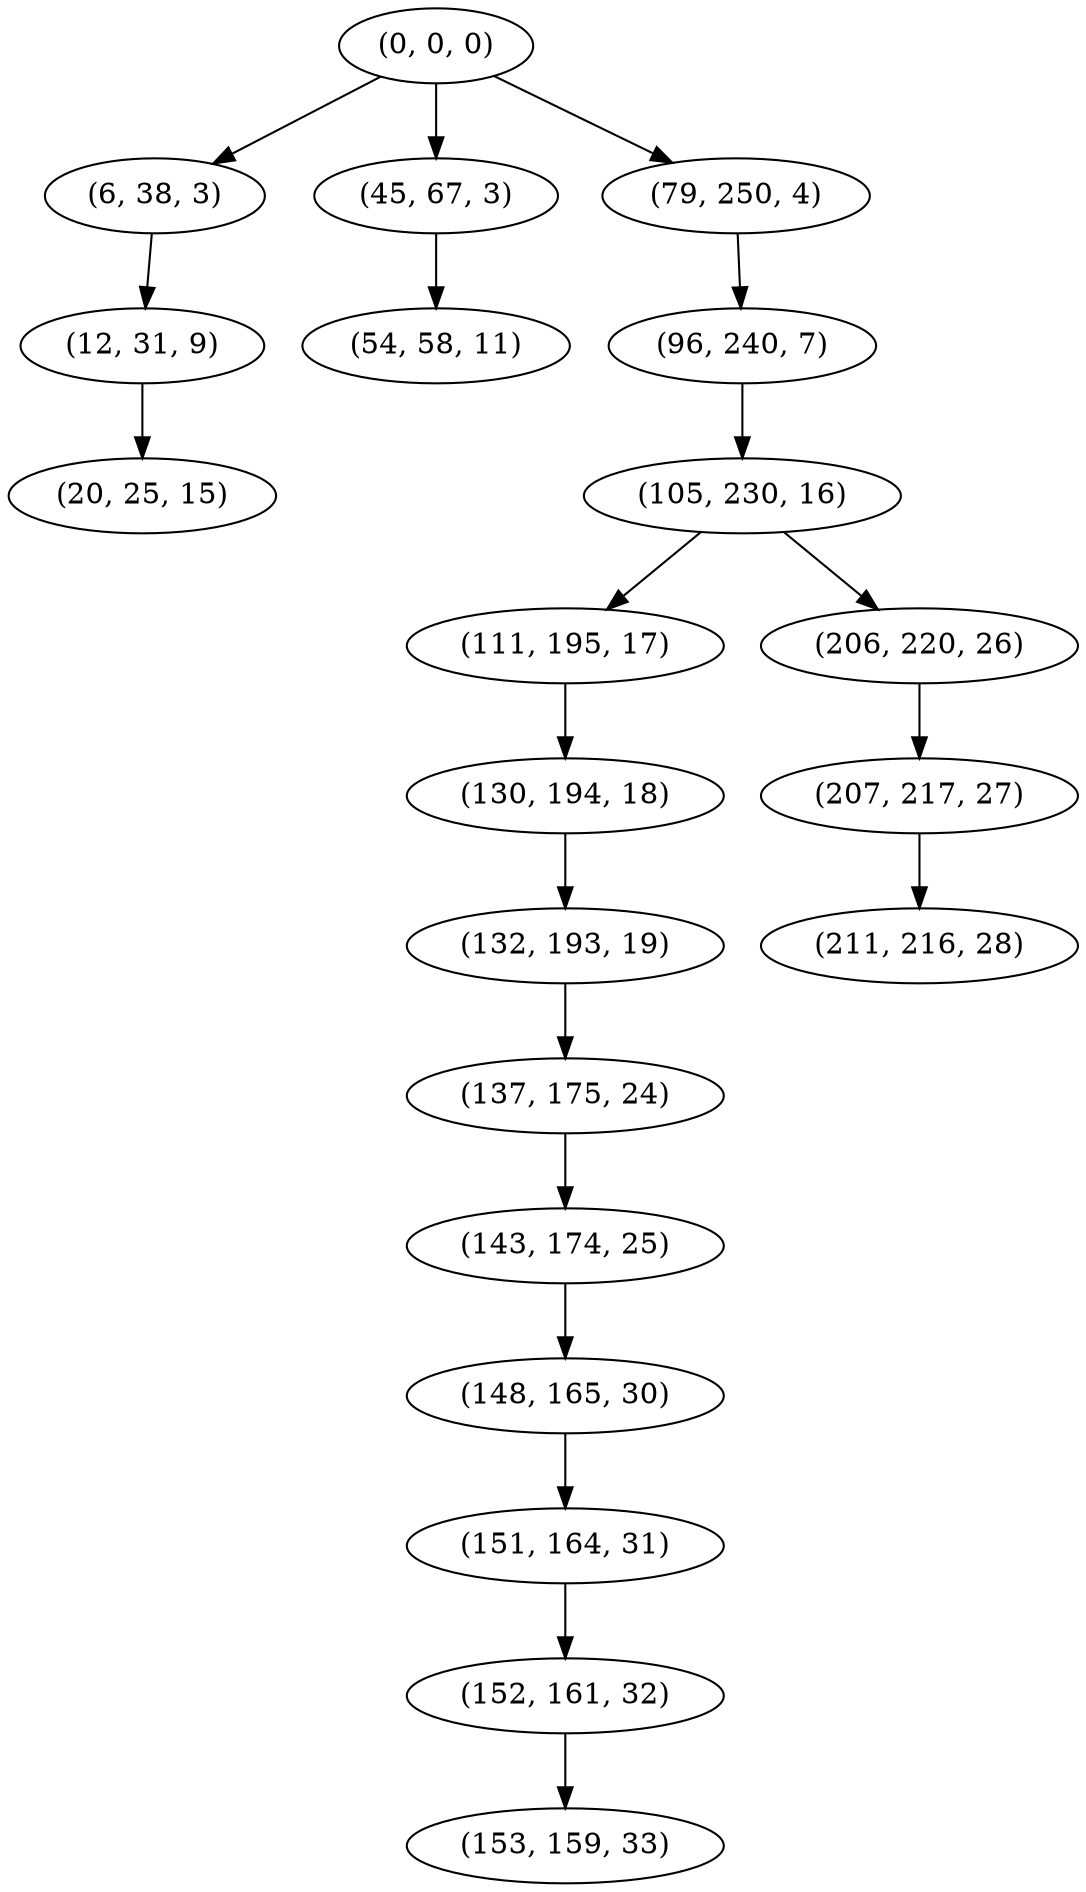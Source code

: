 digraph tree {
    "(0, 0, 0)";
    "(6, 38, 3)";
    "(12, 31, 9)";
    "(20, 25, 15)";
    "(45, 67, 3)";
    "(54, 58, 11)";
    "(79, 250, 4)";
    "(96, 240, 7)";
    "(105, 230, 16)";
    "(111, 195, 17)";
    "(130, 194, 18)";
    "(132, 193, 19)";
    "(137, 175, 24)";
    "(143, 174, 25)";
    "(148, 165, 30)";
    "(151, 164, 31)";
    "(152, 161, 32)";
    "(153, 159, 33)";
    "(206, 220, 26)";
    "(207, 217, 27)";
    "(211, 216, 28)";
    "(0, 0, 0)" -> "(6, 38, 3)";
    "(0, 0, 0)" -> "(45, 67, 3)";
    "(0, 0, 0)" -> "(79, 250, 4)";
    "(6, 38, 3)" -> "(12, 31, 9)";
    "(12, 31, 9)" -> "(20, 25, 15)";
    "(45, 67, 3)" -> "(54, 58, 11)";
    "(79, 250, 4)" -> "(96, 240, 7)";
    "(96, 240, 7)" -> "(105, 230, 16)";
    "(105, 230, 16)" -> "(111, 195, 17)";
    "(105, 230, 16)" -> "(206, 220, 26)";
    "(111, 195, 17)" -> "(130, 194, 18)";
    "(130, 194, 18)" -> "(132, 193, 19)";
    "(132, 193, 19)" -> "(137, 175, 24)";
    "(137, 175, 24)" -> "(143, 174, 25)";
    "(143, 174, 25)" -> "(148, 165, 30)";
    "(148, 165, 30)" -> "(151, 164, 31)";
    "(151, 164, 31)" -> "(152, 161, 32)";
    "(152, 161, 32)" -> "(153, 159, 33)";
    "(206, 220, 26)" -> "(207, 217, 27)";
    "(207, 217, 27)" -> "(211, 216, 28)";
}
